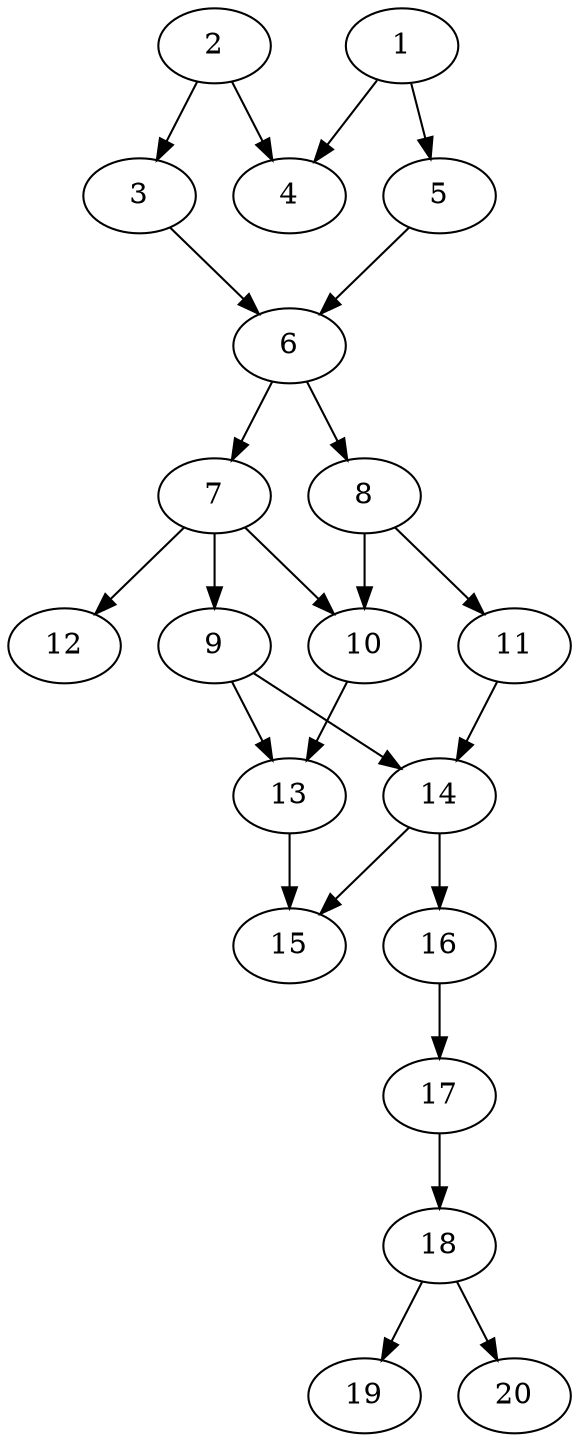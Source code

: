 // DAG automatically generated by daggen at Sat Jul 27 15:35:52 2019
// ./daggen --dot -n 20 --ccr 0.3 --fat 0.4 --regular 0.5 --density 0.6 --mindata 5242880 --maxdata 52428800 
digraph G {
  1 [size="172018347", alpha="0.18", expect_size="51605504"] 
  1 -> 4 [size ="51605504"]
  1 -> 5 [size ="51605504"]
  2 [size="118224213", alpha="0.16", expect_size="35467264"] 
  2 -> 3 [size ="35467264"]
  2 -> 4 [size ="35467264"]
  3 [size="160450560", alpha="0.15", expect_size="48135168"] 
  3 -> 6 [size ="48135168"]
  4 [size="112500053", alpha="0.03", expect_size="33750016"] 
  5 [size="69519360", alpha="0.08", expect_size="20855808"] 
  5 -> 6 [size ="20855808"]
  6 [size="103096320", alpha="0.02", expect_size="30928896"] 
  6 -> 7 [size ="30928896"]
  6 -> 8 [size ="30928896"]
  7 [size="134662827", alpha="0.13", expect_size="40398848"] 
  7 -> 9 [size ="40398848"]
  7 -> 10 [size ="40398848"]
  7 -> 12 [size ="40398848"]
  8 [size="49745920", alpha="0.14", expect_size="14923776"] 
  8 -> 10 [size ="14923776"]
  8 -> 11 [size ="14923776"]
  9 [size="85497173", alpha="0.17", expect_size="25649152"] 
  9 -> 13 [size ="25649152"]
  9 -> 14 [size ="25649152"]
  10 [size="140216320", alpha="0.00", expect_size="42064896"] 
  10 -> 13 [size ="42064896"]
  11 [size="77885440", alpha="0.04", expect_size="23365632"] 
  11 -> 14 [size ="23365632"]
  12 [size="62661973", alpha="0.18", expect_size="18798592"] 
  13 [size="28511573", alpha="0.15", expect_size="8553472"] 
  13 -> 15 [size ="8553472"]
  14 [size="150155947", alpha="0.14", expect_size="45046784"] 
  14 -> 15 [size ="45046784"]
  14 -> 16 [size ="45046784"]
  15 [size="20357120", alpha="0.18", expect_size="6107136"] 
  16 [size="81636693", alpha="0.12", expect_size="24491008"] 
  16 -> 17 [size ="24491008"]
  17 [size="100266667", alpha="0.18", expect_size="30080000"] 
  17 -> 18 [size ="30080000"]
  18 [size="42482347", alpha="0.18", expect_size="12744704"] 
  18 -> 19 [size ="12744704"]
  18 -> 20 [size ="12744704"]
  19 [size="151729493", alpha="0.16", expect_size="45518848"] 
  20 [size="130348373", alpha="0.16", expect_size="39104512"] 
}
